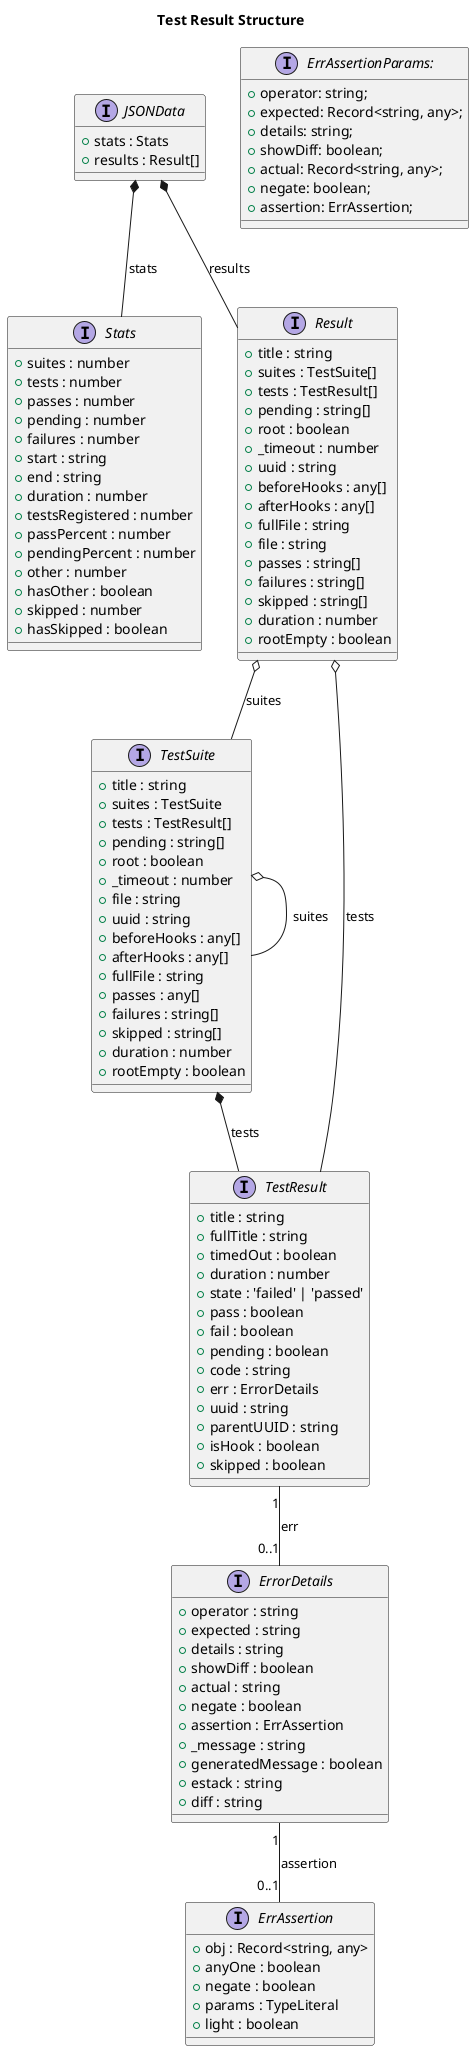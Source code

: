 @startuml TestResultStructure

title "Test Result Structure"

JSONData *-- Stats : stats
JSONData *-- Result : results

interface JSONData{
    +stats : Stats
    +results : Result[]
}

interface Stats{
    +suites : number
    +tests : number
    +passes : number
    +pending : number
    +failures : number
    +start : string
    +end : string
    +duration : number
    +testsRegistered : number
    +passPercent : number
    +pendingPercent : number
    +other : number
    +hasOther : boolean
    +skipped : number
    +hasSkipped : boolean
}

Result o-- TestSuite : suites
Result o-- TestResult : tests

interface Result{
    +title : string
    +suites : TestSuite[]
    +tests : TestResult[]
    +pending : string[]
    +root : boolean
    +_timeout : number
    +uuid : string
    +beforeHooks : any[]
    +afterHooks : any[]
    +fullFile : string
    +file : string
    +passes : string[]
    +failures : string[]
    +skipped : string[]
    +duration : number
    +rootEmpty : boolean
}


TestSuite o-- TestSuite : suites
TestSuite *-- TestResult : tests

interface TestSuite {
    +title : string
    +suites : TestSuite
    +tests : TestResult[]
    +pending : string[]
    +root : boolean
    +_timeout : number
    +file : string
    +uuid : string
    +beforeHooks : any[]
    +afterHooks : any[]
    +fullFile : string
    +passes : any[]
    +failures : string[]
    +skipped : string[]
    +duration : number
    +rootEmpty : boolean
}

TestResult "1" -- "0..1" ErrorDetails : err


interface TestResult{
    +title : string
    +fullTitle : string
    +timedOut : boolean
    +duration : number
    +state : 'failed' | 'passed'
    +pass : boolean
    +fail : boolean
    +pending : boolean
    +code : string
    +err : ErrorDetails
    +uuid : string
    +parentUUID : string
    +isHook : boolean
    +skipped : boolean
}

ErrorDetails "1" -- "0..1" ErrAssertion : assertion

interface ErrorDetails{
    +operator : string
    +expected : string
    +details : string
    +showDiff : boolean
    +actual : string
    +negate : boolean
    +assertion : ErrAssertion
    +_message : string
    +generatedMessage : boolean
    +estack : string
    +diff : string
}

interface ErrAssertion {
    +obj : Record<string, any>
    +anyOne : boolean
    +negate : boolean
    +params : TypeLiteral
    +light : boolean
}

interface ErrAssertionParams: {
    +operator: string;
    +expected: Record<string, any>;
    +details: string;
    +showDiff: boolean;
    +actual: Record<string, any>;
    +negate: boolean;
    +assertion: ErrAssertion;
}

@enduml